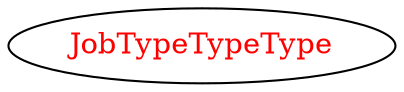 digraph dependencyGraph {
 concentrate=true;
 ranksep="2.0";
 rankdir="LR"; 
 splines="ortho";
"JobTypeTypeType" [fontcolor="red"];
}